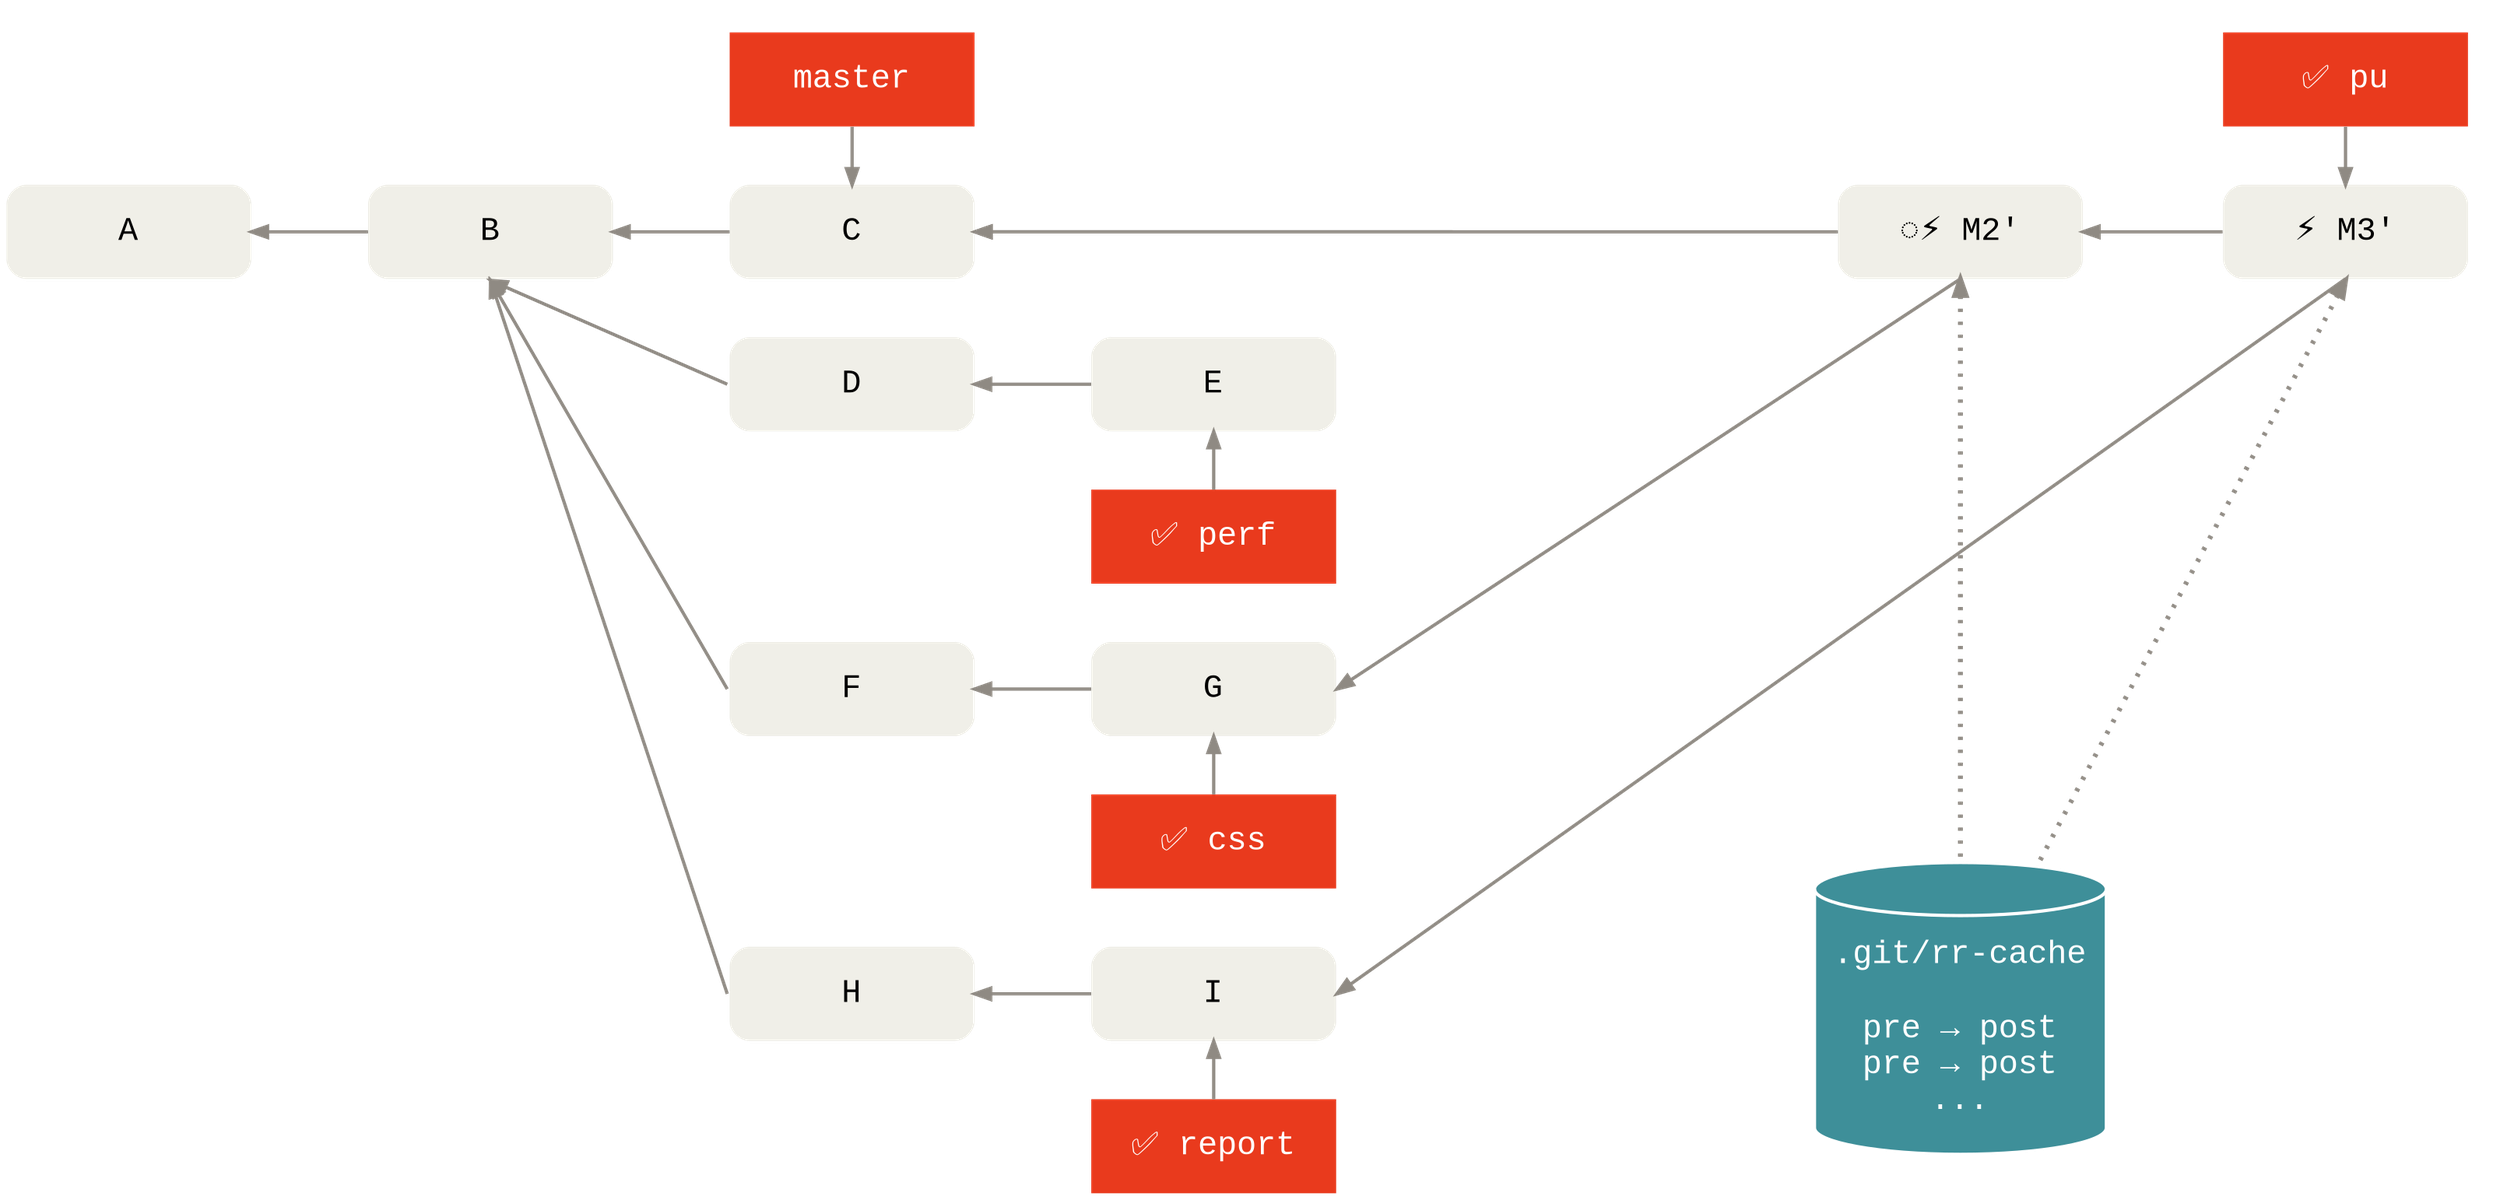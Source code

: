 digraph Git {
  bgcolor="transparent"

  rankdir=LR
  ranksep=1
  nodesep=.5
  splines=line

  edge [color="#8f8a83"
        penwidth=2
        dir="back"]
  node [shape=box
        fontname="Menlo, Monaco, Consolas, Lucida Console, Courier New, monospace"
        fontsize=20
        margin=".45,.25"
        width=2.1
        height=.8
        fixedsize=true
        penwidth=0]

  node [style="rounded,filled"
        fillcolor="#f0efe8"]
  node [group=master]
  A -> B -> C
  node [group=pu]
  M1 [label="⚡️ M1"
      style=invis]
  M2 [label="️️⚡️ M2'"]
  M3 [label="⚡️ M3'"]
  C -> M1 [weight=5]
  C -> M2
  M1 -> M2 [style=invis]
  M2 -> M3
  node [group=topic_perf]
  B:s -> D:w
  D -> E
  E:e -> M1:s [style=invis]
  node [group=topic_css]
  B:s -> F:w
  F -> G
  G:e -> M2:s
  node [group=topic_report]
  B:s -> H:w [weight=5]
  H -> I
  I:e -> M3:s

  node [style="filled"
        fontcolor="#ffffff"
        fillcolor="#e93a1d"]

  subgraph cluster_master {
    color=invis
    {
      rank=same
      C -> master
    }
  }

  subgraph cluster_pu {
    color=invis
    {
      rank=same
      pu [label="✅ pu"]
      M3 -> pu
    }
  }

  {
    rank=same
    perf [label="✅ perf"]
    E -> perf
  }

  {
    rank=same
    layout [label="✅ css"]
    G -> layout
  }

  {
    rank=same
    report [label="✅ report"]
    I -> report
  }

  node [shape=cylinder
        fillcolor="#3e8f99"
        color="#ffffff"
        penwidth=2
        width=2.5
        height=2.5]
  edge [constraint=false
        minlen=10
        style=dotted
        penwidth=3]
  {
    rank=same
    rr_cache [label="\n.git/rr-cache\n\npre → post\npre → post\n..."]
    M2 -> rr_cache
  }
  rr_cache -> M1:s [style=invis]
  M3:s -> rr_cache
}
